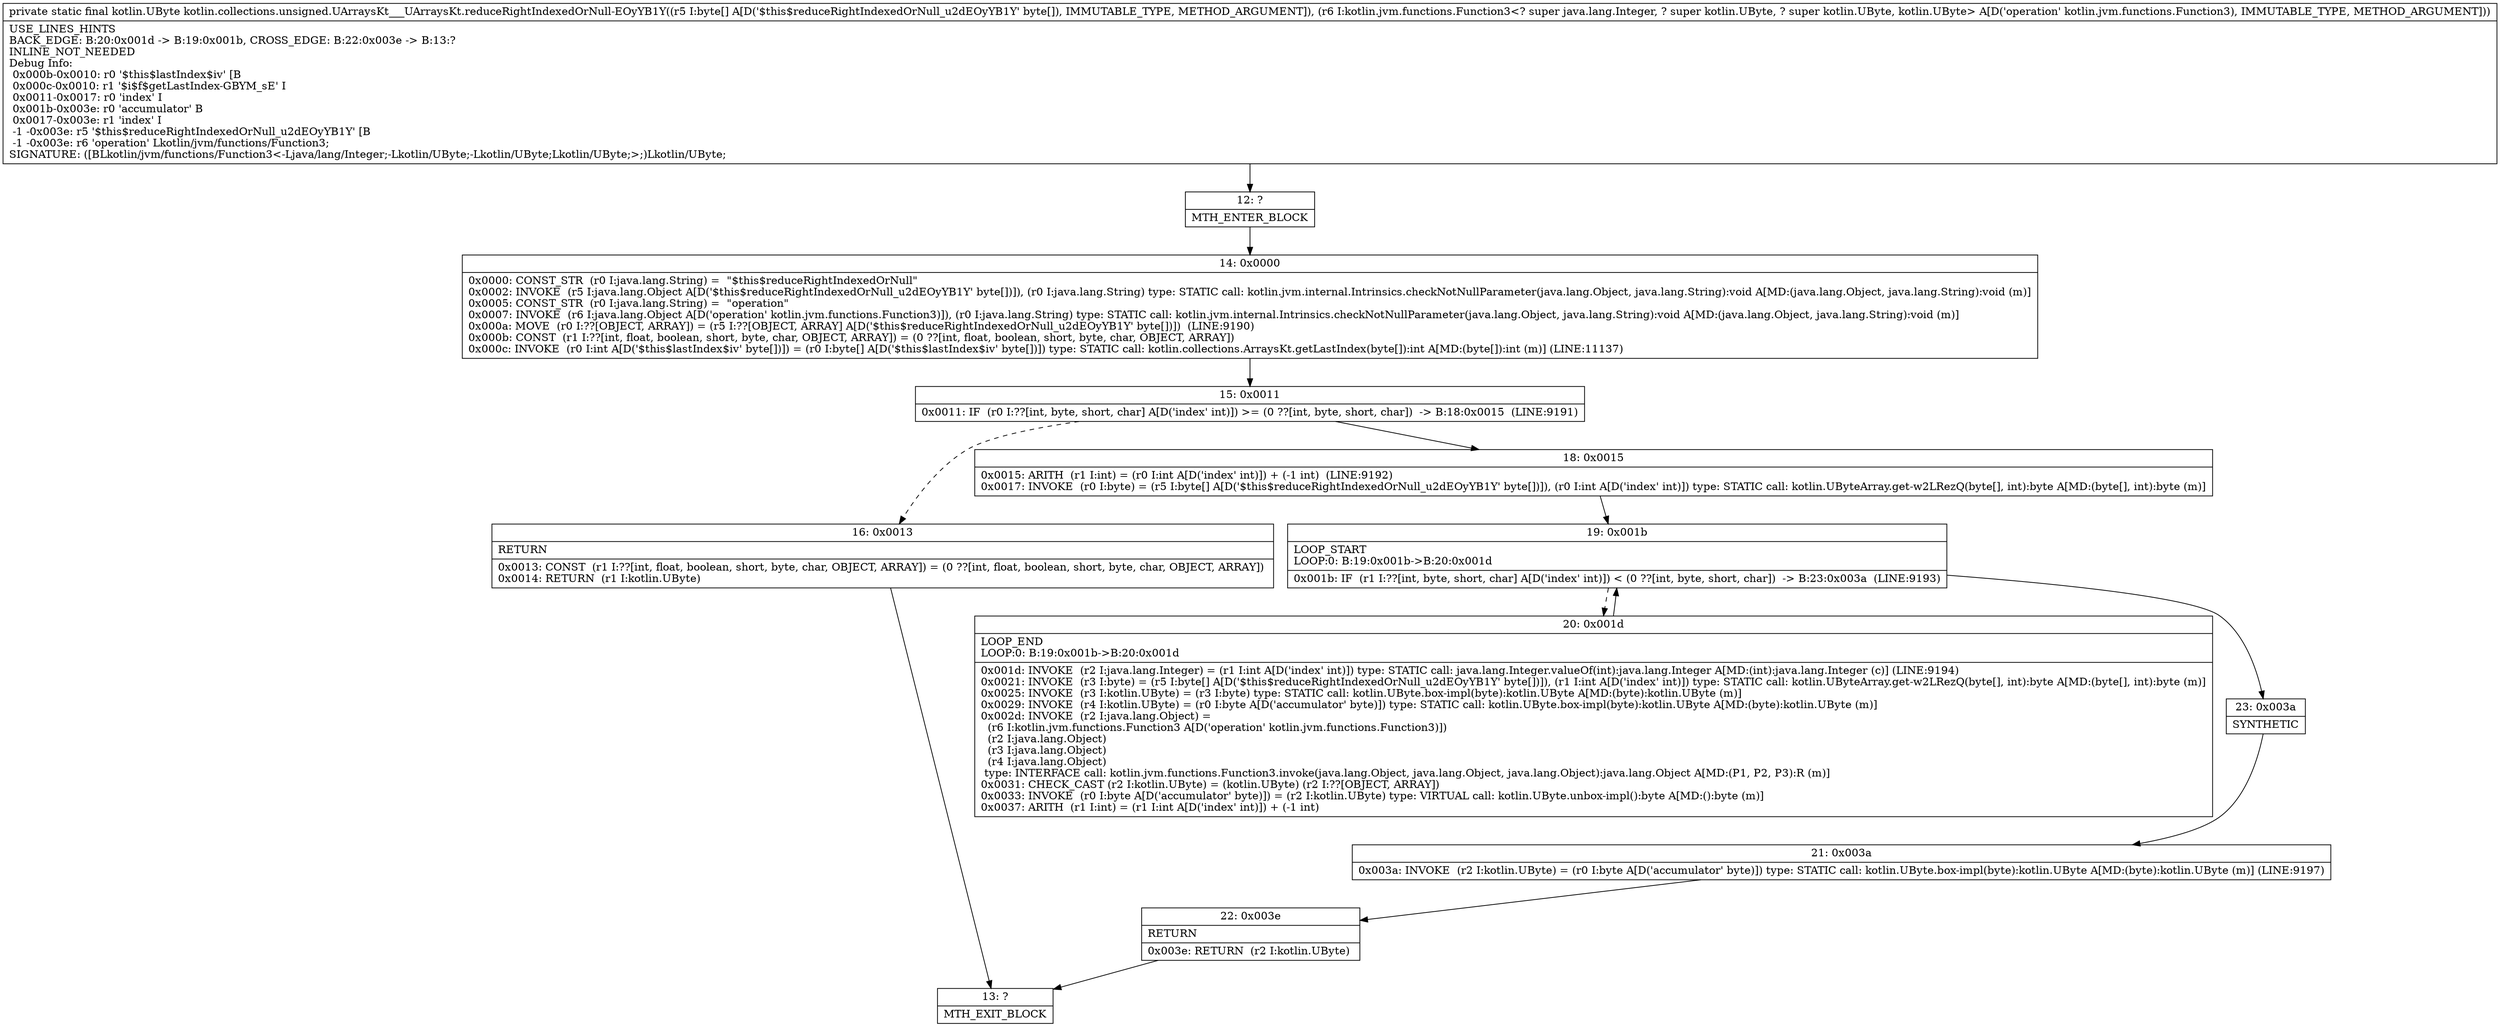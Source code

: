 digraph "CFG forkotlin.collections.unsigned.UArraysKt___UArraysKt.reduceRightIndexedOrNull\-EOyYB1Y([BLkotlin\/jvm\/functions\/Function3;)Lkotlin\/UByte;" {
Node_12 [shape=record,label="{12\:\ ?|MTH_ENTER_BLOCK\l}"];
Node_14 [shape=record,label="{14\:\ 0x0000|0x0000: CONST_STR  (r0 I:java.lang.String) =  \"$this$reduceRightIndexedOrNull\" \l0x0002: INVOKE  (r5 I:java.lang.Object A[D('$this$reduceRightIndexedOrNull_u2dEOyYB1Y' byte[])]), (r0 I:java.lang.String) type: STATIC call: kotlin.jvm.internal.Intrinsics.checkNotNullParameter(java.lang.Object, java.lang.String):void A[MD:(java.lang.Object, java.lang.String):void (m)]\l0x0005: CONST_STR  (r0 I:java.lang.String) =  \"operation\" \l0x0007: INVOKE  (r6 I:java.lang.Object A[D('operation' kotlin.jvm.functions.Function3)]), (r0 I:java.lang.String) type: STATIC call: kotlin.jvm.internal.Intrinsics.checkNotNullParameter(java.lang.Object, java.lang.String):void A[MD:(java.lang.Object, java.lang.String):void (m)]\l0x000a: MOVE  (r0 I:??[OBJECT, ARRAY]) = (r5 I:??[OBJECT, ARRAY] A[D('$this$reduceRightIndexedOrNull_u2dEOyYB1Y' byte[])])  (LINE:9190)\l0x000b: CONST  (r1 I:??[int, float, boolean, short, byte, char, OBJECT, ARRAY]) = (0 ??[int, float, boolean, short, byte, char, OBJECT, ARRAY]) \l0x000c: INVOKE  (r0 I:int A[D('$this$lastIndex$iv' byte[])]) = (r0 I:byte[] A[D('$this$lastIndex$iv' byte[])]) type: STATIC call: kotlin.collections.ArraysKt.getLastIndex(byte[]):int A[MD:(byte[]):int (m)] (LINE:11137)\l}"];
Node_15 [shape=record,label="{15\:\ 0x0011|0x0011: IF  (r0 I:??[int, byte, short, char] A[D('index' int)]) \>= (0 ??[int, byte, short, char])  \-\> B:18:0x0015  (LINE:9191)\l}"];
Node_16 [shape=record,label="{16\:\ 0x0013|RETURN\l|0x0013: CONST  (r1 I:??[int, float, boolean, short, byte, char, OBJECT, ARRAY]) = (0 ??[int, float, boolean, short, byte, char, OBJECT, ARRAY]) \l0x0014: RETURN  (r1 I:kotlin.UByte) \l}"];
Node_13 [shape=record,label="{13\:\ ?|MTH_EXIT_BLOCK\l}"];
Node_18 [shape=record,label="{18\:\ 0x0015|0x0015: ARITH  (r1 I:int) = (r0 I:int A[D('index' int)]) + (\-1 int)  (LINE:9192)\l0x0017: INVOKE  (r0 I:byte) = (r5 I:byte[] A[D('$this$reduceRightIndexedOrNull_u2dEOyYB1Y' byte[])]), (r0 I:int A[D('index' int)]) type: STATIC call: kotlin.UByteArray.get\-w2LRezQ(byte[], int):byte A[MD:(byte[], int):byte (m)]\l}"];
Node_19 [shape=record,label="{19\:\ 0x001b|LOOP_START\lLOOP:0: B:19:0x001b\-\>B:20:0x001d\l|0x001b: IF  (r1 I:??[int, byte, short, char] A[D('index' int)]) \< (0 ??[int, byte, short, char])  \-\> B:23:0x003a  (LINE:9193)\l}"];
Node_20 [shape=record,label="{20\:\ 0x001d|LOOP_END\lLOOP:0: B:19:0x001b\-\>B:20:0x001d\l|0x001d: INVOKE  (r2 I:java.lang.Integer) = (r1 I:int A[D('index' int)]) type: STATIC call: java.lang.Integer.valueOf(int):java.lang.Integer A[MD:(int):java.lang.Integer (c)] (LINE:9194)\l0x0021: INVOKE  (r3 I:byte) = (r5 I:byte[] A[D('$this$reduceRightIndexedOrNull_u2dEOyYB1Y' byte[])]), (r1 I:int A[D('index' int)]) type: STATIC call: kotlin.UByteArray.get\-w2LRezQ(byte[], int):byte A[MD:(byte[], int):byte (m)]\l0x0025: INVOKE  (r3 I:kotlin.UByte) = (r3 I:byte) type: STATIC call: kotlin.UByte.box\-impl(byte):kotlin.UByte A[MD:(byte):kotlin.UByte (m)]\l0x0029: INVOKE  (r4 I:kotlin.UByte) = (r0 I:byte A[D('accumulator' byte)]) type: STATIC call: kotlin.UByte.box\-impl(byte):kotlin.UByte A[MD:(byte):kotlin.UByte (m)]\l0x002d: INVOKE  (r2 I:java.lang.Object) = \l  (r6 I:kotlin.jvm.functions.Function3 A[D('operation' kotlin.jvm.functions.Function3)])\l  (r2 I:java.lang.Object)\l  (r3 I:java.lang.Object)\l  (r4 I:java.lang.Object)\l type: INTERFACE call: kotlin.jvm.functions.Function3.invoke(java.lang.Object, java.lang.Object, java.lang.Object):java.lang.Object A[MD:(P1, P2, P3):R (m)]\l0x0031: CHECK_CAST (r2 I:kotlin.UByte) = (kotlin.UByte) (r2 I:??[OBJECT, ARRAY]) \l0x0033: INVOKE  (r0 I:byte A[D('accumulator' byte)]) = (r2 I:kotlin.UByte) type: VIRTUAL call: kotlin.UByte.unbox\-impl():byte A[MD:():byte (m)]\l0x0037: ARITH  (r1 I:int) = (r1 I:int A[D('index' int)]) + (\-1 int) \l}"];
Node_23 [shape=record,label="{23\:\ 0x003a|SYNTHETIC\l}"];
Node_21 [shape=record,label="{21\:\ 0x003a|0x003a: INVOKE  (r2 I:kotlin.UByte) = (r0 I:byte A[D('accumulator' byte)]) type: STATIC call: kotlin.UByte.box\-impl(byte):kotlin.UByte A[MD:(byte):kotlin.UByte (m)] (LINE:9197)\l}"];
Node_22 [shape=record,label="{22\:\ 0x003e|RETURN\l|0x003e: RETURN  (r2 I:kotlin.UByte) \l}"];
MethodNode[shape=record,label="{private static final kotlin.UByte kotlin.collections.unsigned.UArraysKt___UArraysKt.reduceRightIndexedOrNull\-EOyYB1Y((r5 I:byte[] A[D('$this$reduceRightIndexedOrNull_u2dEOyYB1Y' byte[]), IMMUTABLE_TYPE, METHOD_ARGUMENT]), (r6 I:kotlin.jvm.functions.Function3\<? super java.lang.Integer, ? super kotlin.UByte, ? super kotlin.UByte, kotlin.UByte\> A[D('operation' kotlin.jvm.functions.Function3), IMMUTABLE_TYPE, METHOD_ARGUMENT]))  | USE_LINES_HINTS\lBACK_EDGE: B:20:0x001d \-\> B:19:0x001b, CROSS_EDGE: B:22:0x003e \-\> B:13:?\lINLINE_NOT_NEEDED\lDebug Info:\l  0x000b\-0x0010: r0 '$this$lastIndex$iv' [B\l  0x000c\-0x0010: r1 '$i$f$getLastIndex\-GBYM_sE' I\l  0x0011\-0x0017: r0 'index' I\l  0x001b\-0x003e: r0 'accumulator' B\l  0x0017\-0x003e: r1 'index' I\l  \-1 \-0x003e: r5 '$this$reduceRightIndexedOrNull_u2dEOyYB1Y' [B\l  \-1 \-0x003e: r6 'operation' Lkotlin\/jvm\/functions\/Function3;\lSIGNATURE: ([BLkotlin\/jvm\/functions\/Function3\<\-Ljava\/lang\/Integer;\-Lkotlin\/UByte;\-Lkotlin\/UByte;Lkotlin\/UByte;\>;)Lkotlin\/UByte;\l}"];
MethodNode -> Node_12;Node_12 -> Node_14;
Node_14 -> Node_15;
Node_15 -> Node_16[style=dashed];
Node_15 -> Node_18;
Node_16 -> Node_13;
Node_18 -> Node_19;
Node_19 -> Node_20[style=dashed];
Node_19 -> Node_23;
Node_20 -> Node_19;
Node_23 -> Node_21;
Node_21 -> Node_22;
Node_22 -> Node_13;
}

